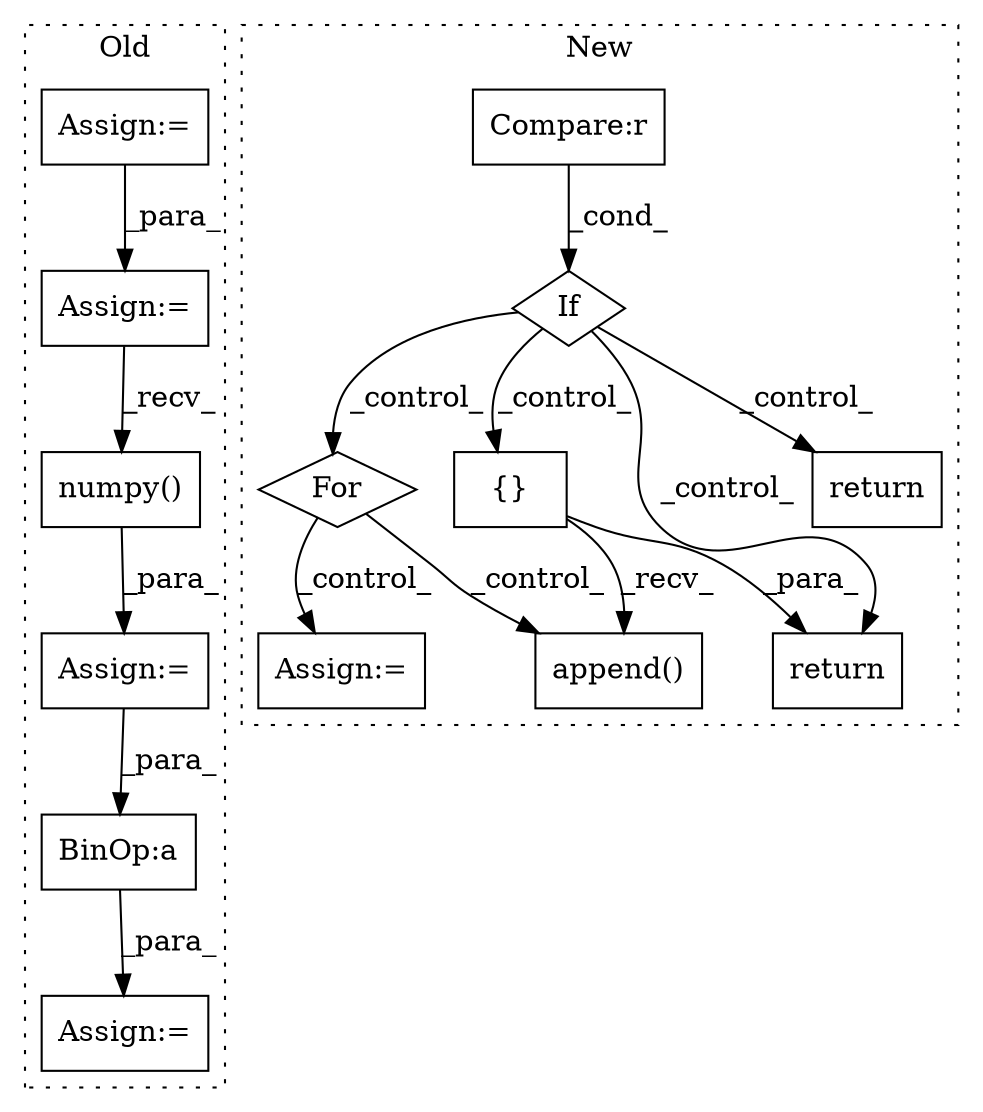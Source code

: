 digraph G {
subgraph cluster0 {
1 [label="numpy()" a="75" s="1391" l="58" shape="box"];
5 [label="Assign:=" a="68" s="1527" l="3" shape="box"];
7 [label="Assign:=" a="68" s="1208" l="3" shape="box"];
8 [label="Assign:=" a="68" s="1388" l="3" shape="box"];
10 [label="Assign:=" a="68" s="1345" l="3" shape="box"];
12 [label="BinOp:a" a="82" s="1545" l="3" shape="box"];
label = "Old";
style="dotted";
}
subgraph cluster1 {
2 [label="append()" a="75" s="1656,1697" l="19,1" shape="box"];
3 [label="{}" a="59" s="1548,1548" l="2,1" shape="box"];
4 [label="For" a="107" s="1559,1575" l="4,14" shape="diamond"];
6 [label="Assign:=" a="68" s="1599" l="13" shape="box"];
9 [label="return" a="93" s="1921" l="7" shape="box"];
11 [label="If" a="96" s="1344" l="3" shape="diamond"];
13 [label="Compare:r" a="40" s="1347" l="60" shape="box"];
14 [label="return" a="93" s="1421" l="7" shape="box"];
label = "New";
style="dotted";
}
1 -> 8 [label="_para_"];
3 -> 2 [label="_recv_"];
3 -> 9 [label="_para_"];
4 -> 6 [label="_control_"];
4 -> 2 [label="_control_"];
7 -> 10 [label="_para_"];
8 -> 12 [label="_para_"];
10 -> 1 [label="_recv_"];
11 -> 3 [label="_control_"];
11 -> 9 [label="_control_"];
11 -> 4 [label="_control_"];
11 -> 14 [label="_control_"];
12 -> 5 [label="_para_"];
13 -> 11 [label="_cond_"];
}
